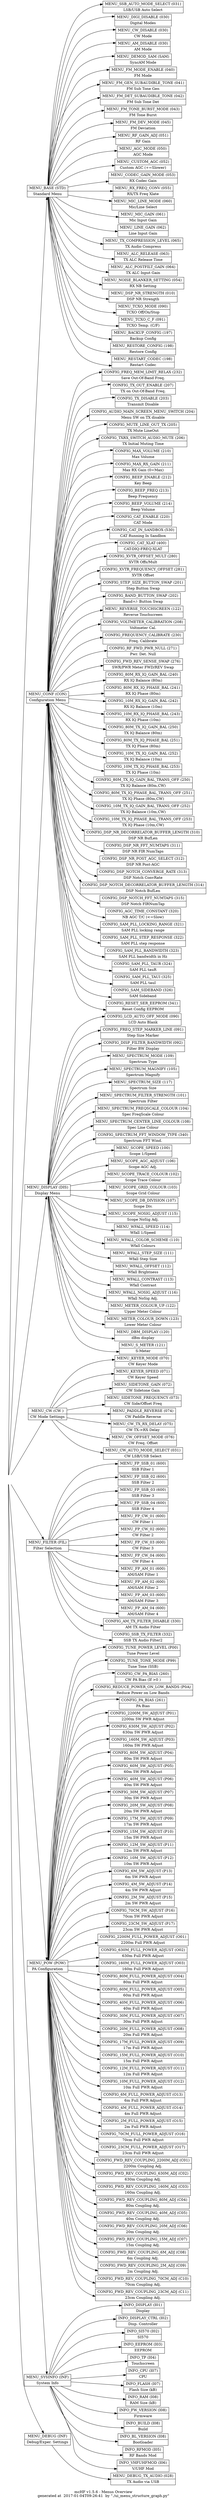 
#  
#  WARNING: generated data!  DO NOT EDIT MANUALLY ! ! !
#  
#  generated at  2017-01-04T09:26:41  by "./ui_menu_structure_graph.py"
#  
#  mcHF SDR TRX v1.5.6 - Menu Structure Diagram in DOT-language
#  
#  (see <http://www.graphviz.org/content/dot-language> )
#  

    digraph mcHF_menus {
       
        graph [ fontsize = 14,
                label = "\nmcHF v1.5.6 - Menus Overview\ngenerated at  2017-01-04T09:26:41  by \"./ui_menu_structure_graph.py\"",
              ];
       
        rankdir=LR
        nodesep=.05
       
        #  -  -  -  -

        "MENU_TOP" [
            shape = none
            image = "mcHF-logo.png"
            label = ""
        ];


        "MENU_BASE" [
             label = "MENU_BASE (STD) | Standard Menu"
             shape = record
             ];
        
        "MENU_CONF" [
             label = "MENU_CONF (CON) | Configuration Menu"
             shape = record
             ];
        
        "MENU_DISPLAY" [
             label = "MENU_DISPLAY (DIS) | Display Menu"
             shape = record
             ];
        
        "MENU_CW" [
             label = "MENU_CW (CW ) | CW Mode Settings"
             shape = record
             ];
        
        "MENU_FILTER" [
             label = "MENU_FILTER (FIL) | Filter Selection"
             shape = record
             ];
        
        "MENU_POW" [
             label = "MENU_POW (POW) | PA Configuration"
             shape = record
             ];
        
        "MENU_SYSINFO" [
             label = "MENU_SYSINFO (INF) | System Info"
             shape = record
             ];
        
        "MENU_DEBUG" [
             label = "MENU_DEBUG (INF) | Debug/Exper. Settings"
             shape = record
             ];
        
        "MENU_SSB_AUTO_MODE_SELECT" [
             label = "MENU_SSB_AUTO_MODE_SELECT (031) | LSB/USB Auto Select"
             shape = record
             ];
        
        "MENU_DIGI_DISABLE" [
             label = "MENU_DIGI_DISABLE (030) | Digital Modes"
             shape = record
             ];
        
        "MENU_CW_DISABLE" [
             label = "MENU_CW_DISABLE (030) | CW Mode"
             shape = record
             ];
        
        "MENU_AM_DISABLE" [
             label = "MENU_AM_DISABLE (030) | AM Mode"
             shape = record
             ];
        
        "MENU_DEMOD_SAM" [
             label = "MENU_DEMOD_SAM (SAM) | SyncAM Mode"
             shape = record
             ];
        
        "MENU_FM_MODE_ENABLE" [
             label = "MENU_FM_MODE_ENABLE (040) | FM Mode"
             shape = record
             ];
        
        "MENU_FM_GEN_SUBAUDIBLE_TONE" [
             label = "MENU_FM_GEN_SUBAUDIBLE_TONE (041) | FM Sub Tone Gen"
             shape = record
             ];
        
        "MENU_FM_DET_SUBAUDIBLE_TONE" [
             label = "MENU_FM_DET_SUBAUDIBLE_TONE (042) | FM Sub Tone Det"
             shape = record
             ];
        
        "MENU_FM_TONE_BURST_MODE" [
             label = "MENU_FM_TONE_BURST_MODE (043) | FM Tone Burst"
             shape = record
             ];
        
        "MENU_FM_DEV_MODE" [
             label = "MENU_FM_DEV_MODE (045) | FM Deviation"
             shape = record
             ];
        
        "MENU_RF_GAIN_ADJ" [
             label = "MENU_RF_GAIN_ADJ (051) | RF Gain"
             shape = record
             ];
        
        "MENU_AGC_MODE" [
             label = "MENU_AGC_MODE (050) | AGC Mode"
             shape = record
             ];
        
        "MENU_CUSTOM_AGC" [
             label = "MENU_CUSTOM_AGC (052) | Custom AGC (+=Slower)"
             shape = record
             ];
        
        "MENU_CODEC_GAIN_MODE" [
             label = "MENU_CODEC_GAIN_MODE (053) | RX Codec Gain"
             shape = record
             ];
        
        "MENU_RX_FREQ_CONV" [
             label = "MENU_RX_FREQ_CONV (055) | RX/TX Freq Xlate"
             shape = record
             ];
        
        "MENU_MIC_LINE_MODE" [
             label = "MENU_MIC_LINE_MODE (060) | Mic/Line Select"
             shape = record
             ];
        
        "MENU_MIC_GAIN" [
             label = "MENU_MIC_GAIN (061) | Mic Input Gain"
             shape = record
             ];
        
        "MENU_LINE_GAIN" [
             label = "MENU_LINE_GAIN (062) | Line Input Gain"
             shape = record
             ];
        
        "MENU_TX_COMPRESSION_LEVEL" [
             label = "MENU_TX_COMPRESSION_LEVEL (065) | TX Audio Compress"
             shape = record
             ];
        
        "MENU_ALC_RELEASE" [
             label = "MENU_ALC_RELEASE (063) | TX ALC Release Time"
             shape = record
             ];
        
        "MENU_ALC_POSTFILT_GAIN" [
             label = "MENU_ALC_POSTFILT_GAIN (064) | TX ALC Input Gain"
             shape = record
             ];
        
        "MENU_NOISE_BLANKER_SETTING" [
             label = "MENU_NOISE_BLANKER_SETTING (054) | RX NB Setting"
             shape = record
             ];
        
        "MENU_DSP_NR_STRENGTH" [
             label = "MENU_DSP_NR_STRENGTH (010) | DSP NR Strength"
             shape = record
             ];
        
        "MENU_TCXO_MODE" [
             label = "MENU_TCXO_MODE (090) | TCXO Off/On/Stop"
             shape = record
             ];
        
        "MENU_TCXO_C_F" [
             label = "MENU_TCXO_C_F (091) | TCXO Temp. (C/F)"
             shape = record
             ];
        
        "MENU_BACKUP_CONFIG" [
             label = "MENU_BACKUP_CONFIG (197) | Backup Config"
             shape = record
             ];
        
        "MENU_RESTORE_CONFIG" [
             label = "MENU_RESTORE_CONFIG (198) | Restore Config"
             shape = record
             ];
        
        "MENU_RESTART_CODEC" [
             label = "MENU_RESTART_CODEC (198) | Restart Codec"
             shape = record
             ];
        
        "CONFIG_LCD_AUTO_OFF_MODE" [
             label = "CONFIG_LCD_AUTO_OFF_MODE (090) | LCD Auto Blank"
             shape = record
             ];
        
        "CONFIG_FREQ_STEP_MARKER_LINE" [
             label = "CONFIG_FREQ_STEP_MARKER_LINE (091) | Step Size Marker"
             shape = record
             ];
        
        "CONFIG_DISP_FILTER_BANDWIDTH" [
             label = "CONFIG_DISP_FILTER_BANDWIDTH (092) | Filter BW Display"
             shape = record
             ];
        
        "MENU_SPECTRUM_MODE" [
             label = "MENU_SPECTRUM_MODE (109) | Spectrum Type"
             shape = record
             ];
        
        "MENU_SPECTRUM_MAGNIFY" [
             label = "MENU_SPECTRUM_MAGNIFY (105) | Spectrum Magnify"
             shape = record
             ];
        
        "MENU_SPECTRUM_SIZE" [
             label = "MENU_SPECTRUM_SIZE (117) | Spectrum Size"
             shape = record
             ];
        
        "MENU_SPECTRUM_FILTER_STRENGTH" [
             label = "MENU_SPECTRUM_FILTER_STRENGTH (101) | Spectrum Filter"
             shape = record
             ];
        
        "MENU_SPECTRUM_FREQSCALE_COLOUR" [
             label = "MENU_SPECTRUM_FREQSCALE_COLOUR (104) | Spec FreqScale Colour"
             shape = record
             ];
        
        "MENU_SPECTRUM_CENTER_LINE_COLOUR" [
             label = "MENU_SPECTRUM_CENTER_LINE_COLOUR (108) | Spec Line Colour"
             shape = record
             ];
        
        "CONFIG_SPECTRUM_FFT_WINDOW_TYPE" [
             label = "CONFIG_SPECTRUM_FFT_WINDOW_TYPE (340) | Spectrum FFT Wind."
             shape = record
             ];
        
        "MENU_SCOPE_SPEED" [
             label = "MENU_SCOPE_SPEED (100) | Scope 1/Speed"
             shape = record
             ];
        
        "MENU_SCOPE_AGC_ADJUST" [
             label = "MENU_SCOPE_AGC_ADJUST (106) | Scope AGC Adj."
             shape = record
             ];
        
        "MENU_SCOPE_TRACE_COLOUR" [
             label = "MENU_SCOPE_TRACE_COLOUR (102) | Scope Trace Colour"
             shape = record
             ];
        
        "MENU_SCOPE_GRID_COLOUR" [
             label = "MENU_SCOPE_GRID_COLOUR (103) | Scope Grid Colour"
             shape = record
             ];
        
        "MENU_SCOPE_DB_DIVISION" [
             label = "MENU_SCOPE_DB_DIVISION (107) | Scope Div."
             shape = record
             ];
        
        "MENU_SCOPE_NOSIG_ADJUST" [
             label = "MENU_SCOPE_NOSIG_ADJUST (115) | Scope NoSig Adj."
             shape = record
             ];
        
        "MENU_WFALL_SPEED" [
             label = "MENU_WFALL_SPEED (114) | Wfall 1/Speed"
             shape = record
             ];
        
        "MENU_WFALL_COLOR_SCHEME" [
             label = "MENU_WFALL_COLOR_SCHEME (110) | Wfall Colours"
             shape = record
             ];
        
        "MENU_WFALL_STEP_SIZE" [
             label = "MENU_WFALL_STEP_SIZE (111) | Wfall Step Size"
             shape = record
             ];
        
        "MENU_WFALL_OFFSET" [
             label = "MENU_WFALL_OFFSET (112) | Wfall Brightness"
             shape = record
             ];
        
        "MENU_WFALL_CONTRAST" [
             label = "MENU_WFALL_CONTRAST (113) | Wfall Contrast"
             shape = record
             ];
        
        "MENU_WFALL_NOSIG_ADJUST" [
             label = "MENU_WFALL_NOSIG_ADJUST (116) | Wfall NoSig Adj."
             shape = record
             ];
        
        "MENU_METER_COLOUR_UP" [
             label = "MENU_METER_COLOUR_UP (122) | Upper Meter Colour"
             shape = record
             ];
        
        "MENU_METER_COLOUR_DOWN" [
             label = "MENU_METER_COLOUR_DOWN (123) | Lower Meter Colour"
             shape = record
             ];
        
        "MENU_DBM_DISPLAY" [
             label = "MENU_DBM_DISPLAY (120) | dBm display"
             shape = record
             ];
        
        "MENU_S_METER" [
             label = "MENU_S_METER (121) | S-Meter"
             shape = record
             ];
        
        "MENU_KEYER_MODE" [
             label = "MENU_KEYER_MODE (070) | CW Keyer Mode"
             shape = record
             ];
        
        "MENU_KEYER_SPEED" [
             label = "MENU_KEYER_SPEED (071) | CW Keyer Speed"
             shape = record
             ];
        
        "MENU_SIDETONE_GAIN" [
             label = "MENU_SIDETONE_GAIN (072) | CW Sidetone Gain"
             shape = record
             ];
        
        "MENU_SIDETONE_FREQUENCY" [
             label = "MENU_SIDETONE_FREQUENCY (073) | CW Side/Offset Freq"
             shape = record
             ];
        
        "MENU_PADDLE_REVERSE" [
             label = "MENU_PADDLE_REVERSE (074) | CW Paddle Reverse"
             shape = record
             ];
        
        "MENU_CW_TX_RX_DELAY" [
             label = "MENU_CW_TX_RX_DELAY (075) | CW TX-\>RX Delay"
             shape = record
             ];
        
        "MENU_CW_OFFSET_MODE" [
             label = "MENU_CW_OFFSET_MODE (076) | CW Freq. Offset"
             shape = record
             ];
        
        "MENU_CW_AUTO_MODE_SELECT" [
             label = "MENU_CW_AUTO_MODE_SELECT (031) | CW LSB/USB Select"
             shape = record
             ];
        
        "CONFIG_FREQ_MEM_LIMIT_RELAX" [
             label = "CONFIG_FREQ_MEM_LIMIT_RELAX (232) | Save Out-Of-Band Freq."
             shape = record
             ];
        
        "CONFIG_TX_OUT_ENABLE" [
             label = "CONFIG_TX_OUT_ENABLE (207) | TX on Out-Of-Band Freq."
             shape = record
             ];
        
        "CONFIG_TX_DISABLE" [
             label = "CONFIG_TX_DISABLE (203) | Transmit Disable"
             shape = record
             ];
        
        "CONFIG_AUDIO_MAIN_SCREEN_MENU_SWITCH" [
             label = "CONFIG_AUDIO_MAIN_SCREEN_MENU_SWITCH (204) | Menu SW on TX disable"
             shape = record
             ];
        
        "CONFIG_MUTE_LINE_OUT_TX" [
             label = "CONFIG_MUTE_LINE_OUT_TX (205) | TX Mute LineOut"
             shape = record
             ];
        
        "CONFIG_TXRX_SWITCH_AUDIO_MUTE" [
             label = "CONFIG_TXRX_SWITCH_AUDIO_MUTE (206) | TX Initial Muting Time"
             shape = record
             ];
        
        "CONFIG_MAX_VOLUME" [
             label = "CONFIG_MAX_VOLUME (210) | Max Volume"
             shape = record
             ];
        
        "CONFIG_MAX_RX_GAIN" [
             label = "CONFIG_MAX_RX_GAIN (211) | Max RX Gain (0=Max)"
             shape = record
             ];
        
        "CONFIG_BEEP_ENABLE" [
             label = "CONFIG_BEEP_ENABLE (212) | Key Beep"
             shape = record
             ];
        
        "CONFIG_BEEP_FREQ" [
             label = "CONFIG_BEEP_FREQ (213) | Beep Frequency"
             shape = record
             ];
        
        "CONFIG_BEEP_VOLUME" [
             label = "CONFIG_BEEP_VOLUME (214) | Beep Volume"
             shape = record
             ];
        
        "CONFIG_CAT_ENABLE" [
             label = "CONFIG_CAT_ENABLE (220) | CAT Mode"
             shape = record
             ];
        
        "CONFIG_CAT_IN_SANDBOX" [
             label = "CONFIG_CAT_IN_SANDBOX (530) | CAT Running In Sandbox"
             shape = record
             ];
        
        "CONFIG_CAT_XLAT" [
             label = "CONFIG_CAT_XLAT (400) | CAT-DIQ-FREQ-XLAT"
             shape = record
             ];
        
        "CONFIG_XVTR_OFFSET_MULT" [
             label = "CONFIG_XVTR_OFFSET_MULT (280) | XVTR Offs/Mult"
             shape = record
             ];
        
        "CONFIG_XVTR_FREQUENCY_OFFSET" [
             label = "CONFIG_XVTR_FREQUENCY_OFFSET (281) | XVTR Offset"
             shape = record
             ];
        
        "CONFIG_STEP_SIZE_BUTTON_SWAP" [
             label = "CONFIG_STEP_SIZE_BUTTON_SWAP (201) | Step Button Swap"
             shape = record
             ];
        
        "CONFIG_BAND_BUTTON_SWAP" [
             label = "CONFIG_BAND_BUTTON_SWAP (202) | Band+/- Button Swap"
             shape = record
             ];
        
        "MENU_REVERSE_TOUCHSCREEN" [
             label = "MENU_REVERSE_TOUCHSCREEN (122) | Reverse Touchscreen"
             shape = record
             ];
        
        "CONFIG_VOLTMETER_CALIBRATION" [
             label = "CONFIG_VOLTMETER_CALIBRATION (208) | Voltmeter Cal."
             shape = record
             ];
        
        "CONFIG_FREQUENCY_CALIBRATE" [
             label = "CONFIG_FREQUENCY_CALIBRATE (230) | Freq. Calibrate"
             shape = record
             ];
        
        "CONFIG_RF_FWD_PWR_NULL" [
             label = "CONFIG_RF_FWD_PWR_NULL (271) | Pwr. Det. Null"
             shape = record
             ];
        
        "CONFIG_FWD_REV_SENSE_SWAP" [
             label = "CONFIG_FWD_REV_SENSE_SWAP (276) | SWR/PWR Meter FWD/REV Swap"
             shape = record
             ];
        
        "CONFIG_80M_RX_IQ_GAIN_BAL" [
             label = "CONFIG_80M_RX_IQ_GAIN_BAL (240) | RX IQ Balance (80m)"
             shape = record
             ];
        
        "CONFIG_80M_RX_IQ_PHASE_BAL" [
             label = "CONFIG_80M_RX_IQ_PHASE_BAL (241) | RX IQ Phase   (80m)"
             shape = record
             ];
        
        "CONFIG_10M_RX_IQ_GAIN_BAL" [
             label = "CONFIG_10M_RX_IQ_GAIN_BAL (242) | RX IQ Balance (10m)"
             shape = record
             ];
        
        "CONFIG_10M_RX_IQ_PHASE_BAL" [
             label = "CONFIG_10M_RX_IQ_PHASE_BAL (243) | RX IQ Phase   (10m)"
             shape = record
             ];
        
        "CONFIG_80M_TX_IQ_GAIN_BAL" [
             label = "CONFIG_80M_TX_IQ_GAIN_BAL (250) | TX IQ Balance (80m)"
             shape = record
             ];
        
        "CONFIG_80M_TX_IQ_PHASE_BAL" [
             label = "CONFIG_80M_TX_IQ_PHASE_BAL (251) | TX IQ Phase   (80m)"
             shape = record
             ];
        
        "CONFIG_10M_TX_IQ_GAIN_BAL" [
             label = "CONFIG_10M_TX_IQ_GAIN_BAL (252) | TX IQ Balance (10m)"
             shape = record
             ];
        
        "CONFIG_10M_TX_IQ_PHASE_BAL" [
             label = "CONFIG_10M_TX_IQ_PHASE_BAL (253) | TX IQ Phase   (10m)"
             shape = record
             ];
        
        "CONFIG_80M_TX_IQ_GAIN_BAL_TRANS_OFF" [
             label = "CONFIG_80M_TX_IQ_GAIN_BAL_TRANS_OFF (250) | TX IQ Balance (80m,CW)"
             shape = record
             ];
        
        "CONFIG_80M_TX_IQ_PHASE_BAL_TRANS_OFF" [
             label = "CONFIG_80M_TX_IQ_PHASE_BAL_TRANS_OFF (251) | TX IQ Phase   (80m,CW)"
             shape = record
             ];
        
        "CONFIG_10M_TX_IQ_GAIN_BAL_TRANS_OFF" [
             label = "CONFIG_10M_TX_IQ_GAIN_BAL_TRANS_OFF (252) | TX IQ Balance (10m,CW)"
             shape = record
             ];
        
        "CONFIG_10M_TX_IQ_PHASE_BAL_TRANS_OFF" [
             label = "CONFIG_10M_TX_IQ_PHASE_BAL_TRANS_OFF (253) | TX IQ Phase   (10m,CW)"
             shape = record
             ];
        
        "CONFIG_DSP_NR_DECORRELATOR_BUFFER_LENGTH" [
             label = "CONFIG_DSP_NR_DECORRELATOR_BUFFER_LENGTH (310) | DSP NR BufLen"
             shape = record
             ];
        
        "CONFIG_DSP_NR_FFT_NUMTAPS" [
             label = "CONFIG_DSP_NR_FFT_NUMTAPS (311) | DSP NR FIR NumTaps"
             shape = record
             ];
        
        "CONFIG_DSP_NR_POST_AGC_SELECT" [
             label = "CONFIG_DSP_NR_POST_AGC_SELECT (312) | DSP NR Post-AGC"
             shape = record
             ];
        
        "CONFIG_DSP_NOTCH_CONVERGE_RATE" [
             label = "CONFIG_DSP_NOTCH_CONVERGE_RATE (313) | DSP Notch ConvRate"
             shape = record
             ];
        
        "CONFIG_DSP_NOTCH_DECORRELATOR_BUFFER_LENGTH" [
             label = "CONFIG_DSP_NOTCH_DECORRELATOR_BUFFER_LENGTH (314) | DSP Notch BufLen"
             shape = record
             ];
        
        "CONFIG_DSP_NOTCH_FFT_NUMTAPS" [
             label = "CONFIG_DSP_NOTCH_FFT_NUMTAPS (315) | DSP Notch FIRNumTap"
             shape = record
             ];
        
        "CONFIG_AGC_TIME_CONSTANT" [
             label = "CONFIG_AGC_TIME_CONSTANT (320) | NB AGC T/C (\<=Slow)"
             shape = record
             ];
        
        "CONFIG_SAM_PLL_LOCKING_RANGE" [
             label = "CONFIG_SAM_PLL_LOCKING_RANGE (321) | SAM PLL locking range"
             shape = record
             ];
        
        "CONFIG_SAM_PLL_STEP_RESPONSE" [
             label = "CONFIG_SAM_PLL_STEP_RESPONSE (322) | SAM PLL step response"
             shape = record
             ];
        
        "CONFIG_SAM_PLL_BANDWIDTH" [
             label = "CONFIG_SAM_PLL_BANDWIDTH (323) | SAM PLL bandwidth in Hz"
             shape = record
             ];
        
        "CONFIG_SAM_PLL_TAUR" [
             label = "CONFIG_SAM_PLL_TAUR (324) | SAM PLL tauR"
             shape = record
             ];
        
        "CONFIG_SAM_PLL_TAUI" [
             label = "CONFIG_SAM_PLL_TAUI (325) | SAM PLL tauI"
             shape = record
             ];
        
        "CONFIG_SAM_SIDEBAND" [
             label = "CONFIG_SAM_SIDEBAND (326) | SAM Sideband"
             shape = record
             ];
        
        "CONFIG_RESET_SER_EEPROM" [
             label = "CONFIG_RESET_SER_EEPROM (341) | Reset Config EEPROM"
             shape = record
             ];
        
        "CONFIG_TUNE_POWER_LEVEL" [
             label = "CONFIG_TUNE_POWER_LEVEL (P00) | Tune Power Level"
             shape = record
             ];
        
        "CONFIG_TUNE_TONE_MODE" [
             label = "CONFIG_TUNE_TONE_MODE (P99) | Tune Tone (SSB)"
             shape = record
             ];
        
        "CONFIG_CW_PA_BIAS" [
             label = "CONFIG_CW_PA_BIAS (260) | CW PA Bias (If \>0 )"
             shape = record
             ];
        
        "CONFIG_REDUCE_POWER_ON_LOW_BANDS" [
             label = "CONFIG_REDUCE_POWER_ON_LOW_BANDS (P0A) | Reduce Power on Low Bands"
             shape = record
             ];
        
        "CONFIG_PA_BIAS" [
             label = "CONFIG_PA_BIAS (261) | PA Bias"
             shape = record
             ];
        
        "CONFIG_2200M_5W_ADJUST" [
             label = "CONFIG_2200M_5W_ADJUST (P01) | 2200m 5W PWR Adjust"
             shape = record
             ];
        
        "CONFIG_630M_5W_ADJUST" [
             label = "CONFIG_630M_5W_ADJUST (P02) | 630m  5W PWR Adjust"
             shape = record
             ];
        
        "CONFIG_160M_5W_ADJUST" [
             label = "CONFIG_160M_5W_ADJUST (P03) | 160m  5W PWR Adjust"
             shape = record
             ];
        
        "CONFIG_80M_5W_ADJUST" [
             label = "CONFIG_80M_5W_ADJUST (P04) | 80m   5W PWR Adjust"
             shape = record
             ];
        
        "CONFIG_60M_5W_ADJUST" [
             label = "CONFIG_60M_5W_ADJUST (P05) | 60m   5W PWR Adjust"
             shape = record
             ];
        
        "CONFIG_40M_5W_ADJUST" [
             label = "CONFIG_40M_5W_ADJUST (P06) | 40m   5W PWR Adjust"
             shape = record
             ];
        
        "CONFIG_30M_5W_ADJUST" [
             label = "CONFIG_30M_5W_ADJUST (P07) | 30m   5W PWR Adjust"
             shape = record
             ];
        
        "CONFIG_20M_5W_ADJUST" [
             label = "CONFIG_20M_5W_ADJUST (P08) | 20m   5W PWR Adjust"
             shape = record
             ];
        
        "CONFIG_17M_5W_ADJUST" [
             label = "CONFIG_17M_5W_ADJUST (P09) | 17m   5W PWR Adjust"
             shape = record
             ];
        
        "CONFIG_15M_5W_ADJUST" [
             label = "CONFIG_15M_5W_ADJUST (P10) | 15m   5W PWR Adjust"
             shape = record
             ];
        
        "CONFIG_12M_5W_ADJUST" [
             label = "CONFIG_12M_5W_ADJUST (P11) | 12m   5W PWR Adjust"
             shape = record
             ];
        
        "CONFIG_10M_5W_ADJUST" [
             label = "CONFIG_10M_5W_ADJUST (P12) | 10m   5W PWR Adjust"
             shape = record
             ];
        
        "CONFIG_6M_5W_ADJUST" [
             label = "CONFIG_6M_5W_ADJUST (P13) | 6m    5W PWR Adjust"
             shape = record
             ];
        
        "CONFIG_4M_5W_ADJUST" [
             label = "CONFIG_4M_5W_ADJUST (P14) | 4m    5W PWR Adjust"
             shape = record
             ];
        
        "CONFIG_2M_5W_ADJUST" [
             label = "CONFIG_2M_5W_ADJUST (P15) | 2m    5W PWR Adjust"
             shape = record
             ];
        
        "CONFIG_70CM_5W_ADJUST" [
             label = "CONFIG_70CM_5W_ADJUST (P16) | 70cm  5W PWR Adjust"
             shape = record
             ];
        
        "CONFIG_23CM_5W_ADJUST" [
             label = "CONFIG_23CM_5W_ADJUST (P17) | 23cm  5W PWR Adjust"
             shape = record
             ];
        
        "CONFIG_2200M_FULL_POWER_ADJUST" [
             label = "CONFIG_2200M_FULL_POWER_ADJUST (O01) | 2200m Full PWR Adjust"
             shape = record
             ];
        
        "CONFIG_630M_FULL_POWER_ADJUST" [
             label = "CONFIG_630M_FULL_POWER_ADJUST (O02) | 630m  Full PWR Adjust"
             shape = record
             ];
        
        "CONFIG_160M_FULL_POWER_ADJUST" [
             label = "CONFIG_160M_FULL_POWER_ADJUST (O03) | 160m  Full PWR Adjust"
             shape = record
             ];
        
        "CONFIG_80M_FULL_POWER_ADJUST" [
             label = "CONFIG_80M_FULL_POWER_ADJUST (O04) | 80m   Full PWR Adjust"
             shape = record
             ];
        
        "CONFIG_60M_FULL_POWER_ADJUST" [
             label = "CONFIG_60M_FULL_POWER_ADJUST (O05) | 60m   Full PWR Adjust"
             shape = record
             ];
        
        "CONFIG_40M_FULL_POWER_ADJUST" [
             label = "CONFIG_40M_FULL_POWER_ADJUST (O06) | 40m   Full PWR Adjust"
             shape = record
             ];
        
        "CONFIG_30M_FULL_POWER_ADJUST" [
             label = "CONFIG_30M_FULL_POWER_ADJUST (O07) | 30m   Full PWR Adjust"
             shape = record
             ];
        
        "CONFIG_20M_FULL_POWER_ADJUST" [
             label = "CONFIG_20M_FULL_POWER_ADJUST (O08) | 20m   Full PWR Adjust"
             shape = record
             ];
        
        "CONFIG_17M_FULL_POWER_ADJUST" [
             label = "CONFIG_17M_FULL_POWER_ADJUST (O09) | 17m   Full PWR Adjust"
             shape = record
             ];
        
        "CONFIG_15M_FULL_POWER_ADJUST" [
             label = "CONFIG_15M_FULL_POWER_ADJUST (O10) | 15m   Full PWR Adjust"
             shape = record
             ];
        
        "CONFIG_12M_FULL_POWER_ADJUST" [
             label = "CONFIG_12M_FULL_POWER_ADJUST (O11) | 12m   Full PWR Adjust"
             shape = record
             ];
        
        "CONFIG_10M_FULL_POWER_ADJUST" [
             label = "CONFIG_10M_FULL_POWER_ADJUST (O12) | 10m   Full PWR Adjust"
             shape = record
             ];
        
        "CONFIG_6M_FULL_POWER_ADJUST" [
             label = "CONFIG_6M_FULL_POWER_ADJUST (O13) | 6m    Full PWR Adjust"
             shape = record
             ];
        
        "CONFIG_4M_FULL_POWER_ADJUST" [
             label = "CONFIG_4M_FULL_POWER_ADJUST (O14) | 4m    Full PWR Adjust"
             shape = record
             ];
        
        "CONFIG_2M_FULL_POWER_ADJUST" [
             label = "CONFIG_2M_FULL_POWER_ADJUST (O15) | 2m    Full PWR Adjust"
             shape = record
             ];
        
        "CONFIG_70CM_FULL_POWER_ADJUST" [
             label = "CONFIG_70CM_FULL_POWER_ADJUST (O16) | 70cm  Full PWR Adjust"
             shape = record
             ];
        
        "CONFIG_23CM_FULL_POWER_ADJUST" [
             label = "CONFIG_23CM_FULL_POWER_ADJUST (O17) | 23cm  Full PWR Adjust"
             shape = record
             ];
        
        "CONFIG_FWD_REV_COUPLING_2200M_ADJ" [
             label = "CONFIG_FWD_REV_COUPLING_2200M_ADJ (C01) | 2200m Coupling Adj."
             shape = record
             ];
        
        "CONFIG_FWD_REV_COUPLING_630M_ADJ" [
             label = "CONFIG_FWD_REV_COUPLING_630M_ADJ (C02) | 630m Coupling Adj."
             shape = record
             ];
        
        "CONFIG_FWD_REV_COUPLING_160M_ADJ" [
             label = "CONFIG_FWD_REV_COUPLING_160M_ADJ (C03) | 160m Coupling Adj."
             shape = record
             ];
        
        "CONFIG_FWD_REV_COUPLING_80M_ADJ" [
             label = "CONFIG_FWD_REV_COUPLING_80M_ADJ (C04) | 80m  Coupling Adj."
             shape = record
             ];
        
        "CONFIG_FWD_REV_COUPLING_40M_ADJ" [
             label = "CONFIG_FWD_REV_COUPLING_40M_ADJ (C05) | 40m  Coupling Adj."
             shape = record
             ];
        
        "CONFIG_FWD_REV_COUPLING_20M_ADJ" [
             label = "CONFIG_FWD_REV_COUPLING_20M_ADJ (C06) | 20m  Coupling Adj."
             shape = record
             ];
        
        "CONFIG_FWD_REV_COUPLING_15M_ADJ" [
             label = "CONFIG_FWD_REV_COUPLING_15M_ADJ (C07) | 15m  Coupling Adj."
             shape = record
             ];
        
        "CONFIG_FWD_REV_COUPLING_6M_ADJ" [
             label = "CONFIG_FWD_REV_COUPLING_6M_ADJ (C08) | 6m   Coupling Adj."
             shape = record
             ];
        
        "CONFIG_FWD_REV_COUPLING_2M_ADJ" [
             label = "CONFIG_FWD_REV_COUPLING_2M_ADJ (C09) | 2m   Coupling Adj."
             shape = record
             ];
        
        "CONFIG_FWD_REV_COUPLING_70CM_ADJ" [
             label = "CONFIG_FWD_REV_COUPLING_70CM_ADJ (C10) | 70cm Coupling Adj."
             shape = record
             ];
        
        "CONFIG_FWD_REV_COUPLING_23CM_ADJ" [
             label = "CONFIG_FWD_REV_COUPLING_23CM_ADJ (C11) | 23cm Coupling Adj."
             shape = record
             ];
        
        "MENU_FP_SSB_01" [
             label = "MENU_FP_SSB_01 (600) | SSB Filter 1"
             shape = record
             ];
        
        "MENU_FP_SSB_02" [
             label = "MENU_FP_SSB_02 (600) | SSB Filter 2"
             shape = record
             ];
        
        "MENU_FP_SSB_03" [
             label = "MENU_FP_SSB_03 (600) | SSB Filter 3"
             shape = record
             ];
        
        "MENU_FP_SSB_04" [
             label = "MENU_FP_SSB_04 (600) | SSB Filter 4"
             shape = record
             ];
        
        "MENU_FP_CW_01" [
             label = "MENU_FP_CW_01 (600) | CW Filter 1"
             shape = record
             ];
        
        "MENU_FP_CW_02" [
             label = "MENU_FP_CW_02 (600) | CW Filter 2"
             shape = record
             ];
        
        "MENU_FP_CW_03" [
             label = "MENU_FP_CW_03 (600) | CW Filter 3"
             shape = record
             ];
        
        "MENU_FP_CW_04" [
             label = "MENU_FP_CW_04 (600) | CW Filter 4"
             shape = record
             ];
        
        "MENU_FP_AM_01" [
             label = "MENU_FP_AM_01 (600) | AM/SAM Filter 1"
             shape = record
             ];
        
        "MENU_FP_AM_02" [
             label = "MENU_FP_AM_02 (600) | AM/SAM Filter 2"
             shape = record
             ];
        
        "MENU_FP_AM_03" [
             label = "MENU_FP_AM_03 (600) | AM/SAM Filter 3"
             shape = record
             ];
        
        "MENU_FP_AM_04" [
             label = "MENU_FP_AM_04 (600) | AM/SAM Filter 4"
             shape = record
             ];
        
        "CONFIG_AM_TX_FILTER_DISABLE" [
             label = "CONFIG_AM_TX_FILTER_DISABLE (330) | AM  TX Audio Filter"
             shape = record
             ];
        
        "CONFIG_SSB_TX_FILTER" [
             label = "CONFIG_SSB_TX_FILTER (332) | SSB TX Audio Filter2"
             shape = record
             ];
        
        "INFO_DISPLAY" [
             label = "INFO_DISPLAY (I01) | Display"
             shape = record
             ];
        
        "INFO_DISPLAY_CTRL" [
             label = "INFO_DISPLAY_CTRL (I02) | Disp. Controller"
             shape = record
             ];
        
        "INFO_SI570" [
             label = "INFO_SI570 (I02) | SI570"
             shape = record
             ];
        
        "INFO_EEPROM" [
             label = "INFO_EEPROM (I03) | EEPROM"
             shape = record
             ];
        
        "INFO_TP" [
             label = "INFO_TP (I04) | Touchscreen"
             shape = record
             ];
        
        "INFO_CPU" [
             label = "INFO_CPU (I07) | CPU"
             shape = record
             ];
        
        "INFO_FLASH" [
             label = "INFO_FLASH (I07) | Flash Size (kB)"
             shape = record
             ];
        
        "INFO_RAM" [
             label = "INFO_RAM (I08) | RAM Size (kB)"
             shape = record
             ];
        
        "INFO_FW_VERSION" [
             label = "INFO_FW_VERSION (I08) | Firmware"
             shape = record
             ];
        
        "INFO_BUILD" [
             label = "INFO_BUILD (I08) | Build"
             shape = record
             ];
        
        "INFO_BL_VERSION" [
             label = "INFO_BL_VERSION (I08) | Bootloader"
             shape = record
             ];
        
        "INFO_RFMOD" [
             label = "INFO_RFMOD (I05) | RF Bands Mod"
             shape = record
             ];
        
        "INFO_VHFUHFMOD" [
             label = "INFO_VHFUHFMOD (I06) | V/UHF Mod"
             shape = record
             ];
        
        "MENU_DEBUG_TX_AUDIO" [
             label = "MENU_DEBUG_TX_AUDIO (028) | TX Audio via USB"
             shape = record
             ];
        
        #  -  -  -  -

        subgraph "MENU_CONF" {
            label = "MENU_CONF beef.0f.dead.e5e1"

    
            MENU_CONF -> CONFIG_FREQ_MEM_LIMIT_RELAX
            
            MENU_CONF -> CONFIG_TX_OUT_ENABLE
            
            MENU_CONF -> CONFIG_TX_DISABLE
            
            MENU_CONF -> CONFIG_AUDIO_MAIN_SCREEN_MENU_SWITCH
            
            MENU_CONF -> CONFIG_MUTE_LINE_OUT_TX
            
            MENU_CONF -> CONFIG_TXRX_SWITCH_AUDIO_MUTE
            
            MENU_CONF -> CONFIG_MAX_VOLUME
            
            MENU_CONF -> CONFIG_MAX_RX_GAIN
            
            MENU_CONF -> CONFIG_BEEP_ENABLE
            
            MENU_CONF -> CONFIG_BEEP_FREQ
            
            MENU_CONF -> CONFIG_BEEP_VOLUME
            
            MENU_CONF -> CONFIG_CAT_ENABLE
            
            MENU_CONF -> CONFIG_CAT_IN_SANDBOX
            
            MENU_CONF -> CONFIG_CAT_XLAT
            
            MENU_CONF -> CONFIG_XVTR_OFFSET_MULT
            
            MENU_CONF -> CONFIG_XVTR_FREQUENCY_OFFSET
            
            MENU_CONF -> CONFIG_STEP_SIZE_BUTTON_SWAP
            
            MENU_CONF -> CONFIG_BAND_BUTTON_SWAP
            
            MENU_CONF -> MENU_REVERSE_TOUCHSCREEN
            
            MENU_CONF -> CONFIG_VOLTMETER_CALIBRATION
            
            MENU_CONF -> CONFIG_FREQUENCY_CALIBRATE
            
            MENU_CONF -> CONFIG_RF_FWD_PWR_NULL
            
            MENU_CONF -> CONFIG_FWD_REV_SENSE_SWAP
            
            MENU_CONF -> CONFIG_80M_RX_IQ_GAIN_BAL
            
            MENU_CONF -> CONFIG_80M_RX_IQ_PHASE_BAL
            
            MENU_CONF -> CONFIG_10M_RX_IQ_GAIN_BAL
            
            MENU_CONF -> CONFIG_10M_RX_IQ_PHASE_BAL
            
            MENU_CONF -> CONFIG_80M_TX_IQ_GAIN_BAL
            
            MENU_CONF -> CONFIG_80M_TX_IQ_PHASE_BAL
            
            MENU_CONF -> CONFIG_10M_TX_IQ_GAIN_BAL
            
            MENU_CONF -> CONFIG_10M_TX_IQ_PHASE_BAL
            
            MENU_CONF -> CONFIG_80M_TX_IQ_GAIN_BAL_TRANS_OFF
            
            MENU_CONF -> CONFIG_80M_TX_IQ_PHASE_BAL_TRANS_OFF
            
            MENU_CONF -> CONFIG_10M_TX_IQ_GAIN_BAL_TRANS_OFF
            
            MENU_CONF -> CONFIG_10M_TX_IQ_PHASE_BAL_TRANS_OFF
            
            MENU_CONF -> CONFIG_DSP_NR_DECORRELATOR_BUFFER_LENGTH
            
            MENU_CONF -> CONFIG_DSP_NR_FFT_NUMTAPS
            
            MENU_CONF -> CONFIG_DSP_NR_POST_AGC_SELECT
            
            MENU_CONF -> CONFIG_DSP_NOTCH_CONVERGE_RATE
            
            MENU_CONF -> CONFIG_DSP_NOTCH_DECORRELATOR_BUFFER_LENGTH
            
            MENU_CONF -> CONFIG_DSP_NOTCH_FFT_NUMTAPS
            
            MENU_CONF -> CONFIG_AGC_TIME_CONSTANT
            
            MENU_CONF -> CONFIG_SAM_PLL_LOCKING_RANGE
            
            MENU_CONF -> CONFIG_SAM_PLL_STEP_RESPONSE
            
            MENU_CONF -> CONFIG_SAM_PLL_BANDWIDTH
            
            MENU_CONF -> CONFIG_SAM_PLL_TAUR
            
            MENU_CONF -> CONFIG_SAM_PLL_TAUI
            
            MENU_CONF -> CONFIG_SAM_SIDEBAND
            
            MENU_CONF -> CONFIG_RESET_SER_EEPROM
            
        }  ## END subgraph MENU_DEBUG
    
        #  -  -  -  -

        subgraph "MENU_FILTER" {
            label = "MENU_FILTER beef.0f.dead.e5e1"

    
            MENU_FILTER -> MENU_FP_SSB_01
            
            MENU_FILTER -> MENU_FP_SSB_02
            
            MENU_FILTER -> MENU_FP_SSB_03
            
            MENU_FILTER -> MENU_FP_SSB_04
            
            MENU_FILTER -> MENU_FP_CW_01
            
            MENU_FILTER -> MENU_FP_CW_02
            
            MENU_FILTER -> MENU_FP_CW_03
            
            MENU_FILTER -> MENU_FP_CW_04
            
            MENU_FILTER -> MENU_FP_AM_01
            
            MENU_FILTER -> MENU_FP_AM_02
            
            MENU_FILTER -> MENU_FP_AM_03
            
            MENU_FILTER -> MENU_FP_AM_04
            
            MENU_FILTER -> CONFIG_AM_TX_FILTER_DISABLE
            
            MENU_FILTER -> CONFIG_SSB_TX_FILTER
            
        }  ## END subgraph MENU_DEBUG
    
        #  -  -  -  -

        subgraph "MENU_BASE" {
            label = "MENU_BASE beef.0f.dead.e5e1"

    
            MENU_BASE -> MENU_SSB_AUTO_MODE_SELECT
            
            MENU_BASE -> MENU_DIGI_DISABLE
            
            MENU_BASE -> MENU_CW_DISABLE
            
            MENU_BASE -> MENU_AM_DISABLE
            
            MENU_BASE -> MENU_DEMOD_SAM
            
            MENU_BASE -> MENU_FM_MODE_ENABLE
            
            MENU_BASE -> MENU_FM_GEN_SUBAUDIBLE_TONE
            
            MENU_BASE -> MENU_FM_DET_SUBAUDIBLE_TONE
            
            MENU_BASE -> MENU_FM_TONE_BURST_MODE
            
            MENU_BASE -> MENU_FM_DEV_MODE
            
            MENU_BASE -> MENU_RF_GAIN_ADJ
            
            MENU_BASE -> MENU_AGC_MODE
            
            MENU_BASE -> MENU_CUSTOM_AGC
            
            MENU_BASE -> MENU_CODEC_GAIN_MODE
            
            MENU_BASE -> MENU_RX_FREQ_CONV
            
            MENU_BASE -> MENU_MIC_LINE_MODE
            
            MENU_BASE -> MENU_MIC_GAIN
            
            MENU_BASE -> MENU_LINE_GAIN
            
            MENU_BASE -> MENU_TX_COMPRESSION_LEVEL
            
            MENU_BASE -> MENU_ALC_RELEASE
            
            MENU_BASE -> MENU_ALC_POSTFILT_GAIN
            
            MENU_BASE -> MENU_NOISE_BLANKER_SETTING
            
            MENU_BASE -> MENU_DSP_NR_STRENGTH
            
            MENU_BASE -> MENU_TCXO_MODE
            
            MENU_BASE -> MENU_TCXO_C_F
            
            MENU_BASE -> MENU_BACKUP_CONFIG
            
            MENU_BASE -> MENU_RESTORE_CONFIG
            
            MENU_BASE -> MENU_RESTART_CODEC
            
        }  ## END subgraph MENU_DEBUG
    
        #  -  -  -  -

        subgraph "MENU_TOP" {
            label = "MENU_TOP beef.0f.dead.e5e1"

    
            MENU_TOP -> MENU_BASE
            
            MENU_TOP -> MENU_CONF
            
            MENU_TOP -> MENU_DISPLAY
            
            MENU_TOP -> MENU_CW
            
            MENU_TOP -> MENU_FILTER
            
            MENU_TOP -> MENU_POW
            
            MENU_TOP -> MENU_SYSINFO
            
            MENU_TOP -> MENU_DEBUG
            
        }  ## END subgraph MENU_DEBUG
    
        #  -  -  -  -

        subgraph "MENU_POW" {
            label = "MENU_POW beef.0f.dead.e5e1"

    
            MENU_POW -> CONFIG_TUNE_POWER_LEVEL
            
            MENU_POW -> CONFIG_TUNE_TONE_MODE
            
            MENU_POW -> CONFIG_CW_PA_BIAS
            
            MENU_POW -> CONFIG_REDUCE_POWER_ON_LOW_BANDS
            
            MENU_POW -> CONFIG_PA_BIAS
            
            MENU_POW -> CONFIG_2200M_5W_ADJUST
            
            MENU_POW -> CONFIG_630M_5W_ADJUST
            
            MENU_POW -> CONFIG_160M_5W_ADJUST
            
            MENU_POW -> CONFIG_80M_5W_ADJUST
            
            MENU_POW -> CONFIG_60M_5W_ADJUST
            
            MENU_POW -> CONFIG_40M_5W_ADJUST
            
            MENU_POW -> CONFIG_30M_5W_ADJUST
            
            MENU_POW -> CONFIG_20M_5W_ADJUST
            
            MENU_POW -> CONFIG_17M_5W_ADJUST
            
            MENU_POW -> CONFIG_15M_5W_ADJUST
            
            MENU_POW -> CONFIG_12M_5W_ADJUST
            
            MENU_POW -> CONFIG_10M_5W_ADJUST
            
            MENU_POW -> CONFIG_6M_5W_ADJUST
            
            MENU_POW -> CONFIG_4M_5W_ADJUST
            
            MENU_POW -> CONFIG_2M_5W_ADJUST
            
            MENU_POW -> CONFIG_70CM_5W_ADJUST
            
            MENU_POW -> CONFIG_23CM_5W_ADJUST
            
            MENU_POW -> CONFIG_2200M_FULL_POWER_ADJUST
            
            MENU_POW -> CONFIG_630M_FULL_POWER_ADJUST
            
            MENU_POW -> CONFIG_160M_FULL_POWER_ADJUST
            
            MENU_POW -> CONFIG_80M_FULL_POWER_ADJUST
            
            MENU_POW -> CONFIG_60M_FULL_POWER_ADJUST
            
            MENU_POW -> CONFIG_40M_FULL_POWER_ADJUST
            
            MENU_POW -> CONFIG_30M_FULL_POWER_ADJUST
            
            MENU_POW -> CONFIG_20M_FULL_POWER_ADJUST
            
            MENU_POW -> CONFIG_17M_FULL_POWER_ADJUST
            
            MENU_POW -> CONFIG_15M_FULL_POWER_ADJUST
            
            MENU_POW -> CONFIG_12M_FULL_POWER_ADJUST
            
            MENU_POW -> CONFIG_10M_FULL_POWER_ADJUST
            
            MENU_POW -> CONFIG_6M_FULL_POWER_ADJUST
            
            MENU_POW -> CONFIG_4M_FULL_POWER_ADJUST
            
            MENU_POW -> CONFIG_2M_FULL_POWER_ADJUST
            
            MENU_POW -> CONFIG_70CM_FULL_POWER_ADJUST
            
            MENU_POW -> CONFIG_23CM_FULL_POWER_ADJUST
            
            MENU_POW -> CONFIG_FWD_REV_COUPLING_2200M_ADJ
            
            MENU_POW -> CONFIG_FWD_REV_COUPLING_630M_ADJ
            
            MENU_POW -> CONFIG_FWD_REV_COUPLING_160M_ADJ
            
            MENU_POW -> CONFIG_FWD_REV_COUPLING_80M_ADJ
            
            MENU_POW -> CONFIG_FWD_REV_COUPLING_40M_ADJ
            
            MENU_POW -> CONFIG_FWD_REV_COUPLING_20M_ADJ
            
            MENU_POW -> CONFIG_FWD_REV_COUPLING_15M_ADJ
            
            MENU_POW -> CONFIG_FWD_REV_COUPLING_6M_ADJ
            
            MENU_POW -> CONFIG_FWD_REV_COUPLING_2M_ADJ
            
            MENU_POW -> CONFIG_FWD_REV_COUPLING_70CM_ADJ
            
            MENU_POW -> CONFIG_FWD_REV_COUPLING_23CM_ADJ
            
        }  ## END subgraph MENU_DEBUG
    
        #  -  -  -  -

        subgraph "MENU_SYSINFO" {
            label = "MENU_SYSINFO beef.0f.dead.e5e1"

    
            MENU_SYSINFO -> INFO_DISPLAY
            
            MENU_SYSINFO -> INFO_DISPLAY_CTRL
            
            MENU_SYSINFO -> INFO_SI570
            
            MENU_SYSINFO -> INFO_EEPROM
            
            MENU_SYSINFO -> INFO_TP
            
            MENU_SYSINFO -> INFO_CPU
            
            MENU_SYSINFO -> INFO_FLASH
            
            MENU_SYSINFO -> INFO_RAM
            
            MENU_SYSINFO -> INFO_FW_VERSION
            
            MENU_SYSINFO -> INFO_BUILD
            
            MENU_SYSINFO -> INFO_BL_VERSION
            
            MENU_SYSINFO -> INFO_RFMOD
            
            MENU_SYSINFO -> INFO_VHFUHFMOD
            
        }  ## END subgraph MENU_DEBUG
    
        #  -  -  -  -

        subgraph "MENU_CW" {
            label = "MENU_CW beef.0f.dead.e5e1"

    
            MENU_CW -> MENU_KEYER_MODE
            
            MENU_CW -> MENU_KEYER_SPEED
            
            MENU_CW -> MENU_SIDETONE_GAIN
            
            MENU_CW -> MENU_SIDETONE_FREQUENCY
            
            MENU_CW -> MENU_PADDLE_REVERSE
            
            MENU_CW -> MENU_CW_TX_RX_DELAY
            
            MENU_CW -> MENU_CW_OFFSET_MODE
            
            MENU_CW -> MENU_CW_AUTO_MODE_SELECT
            
        }  ## END subgraph MENU_DEBUG
    
        #  -  -  -  -

        subgraph "MENU_DEBUG" {
            label = "MENU_DEBUG beef.0f.dead.e5e1"

    
            MENU_DEBUG -> MENU_DEBUG_TX_AUDIO
            
        }  ## END subgraph MENU_DEBUG
    
        #  -  -  -  -

        subgraph "MENU_DISPLAY" {
            label = "MENU_DISPLAY beef.0f.dead.e5e1"

    
            MENU_DISPLAY -> CONFIG_LCD_AUTO_OFF_MODE
            
            MENU_DISPLAY -> CONFIG_FREQ_STEP_MARKER_LINE
            
            MENU_DISPLAY -> CONFIG_DISP_FILTER_BANDWIDTH
            
            MENU_DISPLAY -> MENU_SPECTRUM_MODE
            
            MENU_DISPLAY -> MENU_SPECTRUM_MAGNIFY
            
            MENU_DISPLAY -> MENU_SPECTRUM_SIZE
            
            MENU_DISPLAY -> MENU_SPECTRUM_FILTER_STRENGTH
            
            MENU_DISPLAY -> MENU_SPECTRUM_FREQSCALE_COLOUR
            
            MENU_DISPLAY -> MENU_SPECTRUM_CENTER_LINE_COLOUR
            
            MENU_DISPLAY -> CONFIG_SPECTRUM_FFT_WINDOW_TYPE
            
            MENU_DISPLAY -> MENU_SCOPE_SPEED
            
            MENU_DISPLAY -> MENU_SCOPE_AGC_ADJUST
            
            MENU_DISPLAY -> MENU_SCOPE_TRACE_COLOUR
            
            MENU_DISPLAY -> MENU_SCOPE_GRID_COLOUR
            
            MENU_DISPLAY -> MENU_SCOPE_DB_DIVISION
            
            MENU_DISPLAY -> MENU_SCOPE_NOSIG_ADJUST
            
            MENU_DISPLAY -> MENU_WFALL_SPEED
            
            MENU_DISPLAY -> MENU_WFALL_COLOR_SCHEME
            
            MENU_DISPLAY -> MENU_WFALL_STEP_SIZE
            
            MENU_DISPLAY -> MENU_WFALL_OFFSET
            
            MENU_DISPLAY -> MENU_WFALL_CONTRAST
            
            MENU_DISPLAY -> MENU_WFALL_NOSIG_ADJUST
            
            MENU_DISPLAY -> MENU_METER_COLOUR_UP
            
            MENU_DISPLAY -> MENU_METER_COLOUR_DOWN
            
            MENU_DISPLAY -> MENU_DBM_DISPLAY
            
            MENU_DISPLAY -> MENU_S_METER
            
        }  ## END subgraph MENU_DEBUG
    
        #  -  -  -  -
    }

#EOFILE

